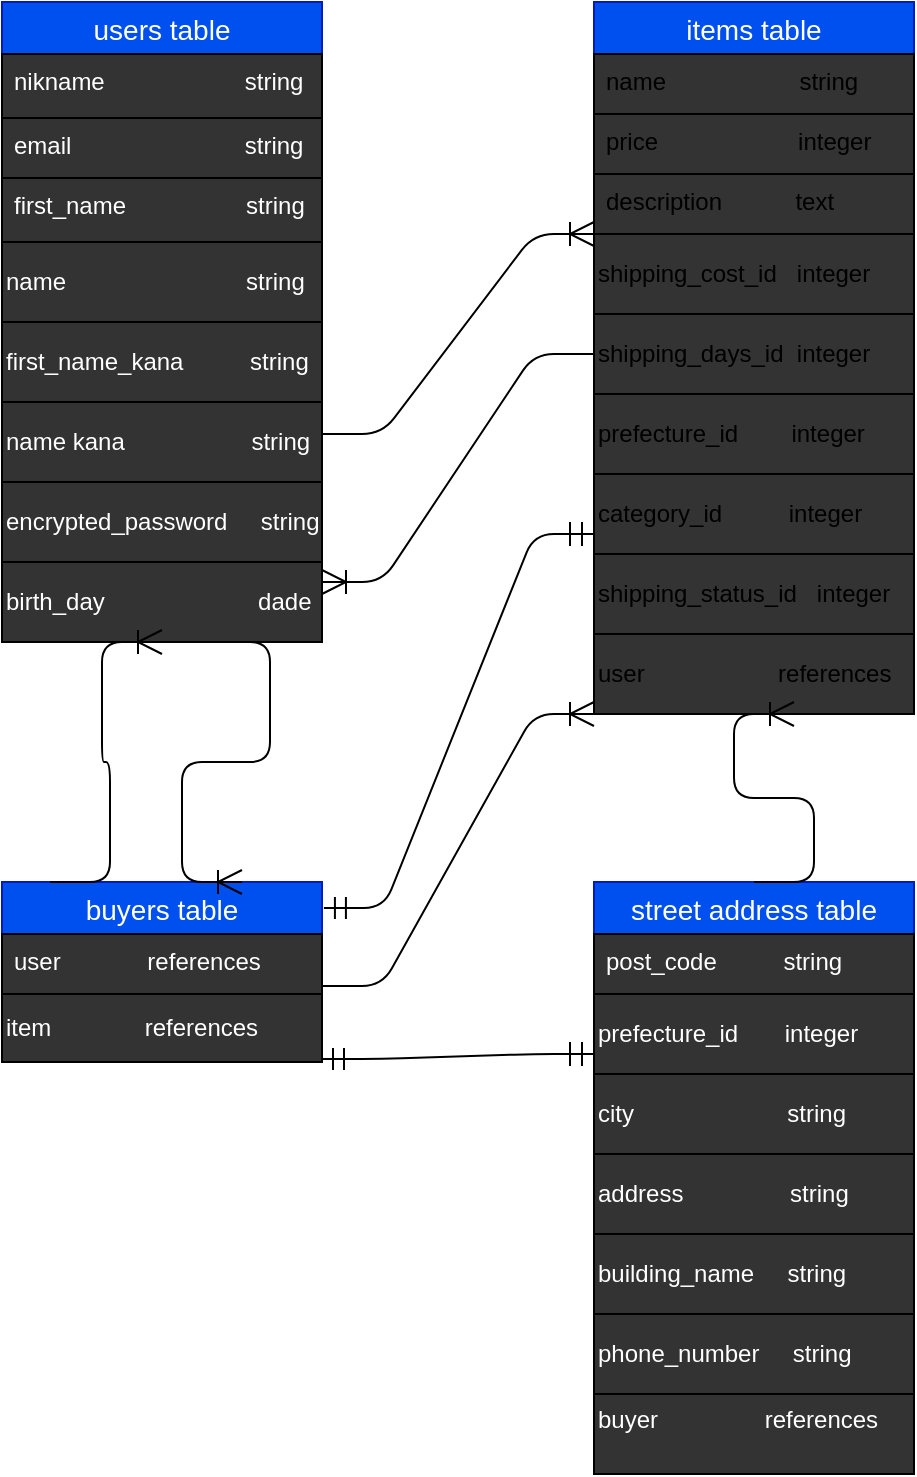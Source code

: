 <mxfile version="13.10.0" type="embed">
    <diagram id="zQeC6Tcfx2R3Oy5hY1i3" name="ページ1">
        <mxGraphModel dx="461" dy="580" grid="1" gridSize="12" guides="1" tooltips="1" connect="1" arrows="0" fold="1" page="0" pageScale="1" pageWidth="827" pageHeight="1169" math="0" shadow="0">
            <root>
                <mxCell id="0"/>
                <mxCell id="1" parent="0"/>
                <mxCell id="15" value="users table" style="swimlane;fontStyle=0;childLayout=stackLayout;horizontal=1;startSize=26;horizontalStack=0;resizeParent=1;resizeParentMax=0;resizeLast=0;collapsible=1;marginBottom=0;align=center;fontSize=14;fillColor=#0050ef;strokeColor=#001DBC;fontColor=#ffffff;" parent="1" vertex="1">
                    <mxGeometry x="40" y="40" width="160" height="122" as="geometry">
                        <mxRectangle x="40" y="40" width="90" height="26" as="alternateBounds"/>
                    </mxGeometry>
                </mxCell>
                <mxCell id="16" value="nikname                     string" style="text;spacingLeft=4;spacingRight=4;overflow=hidden;rotatable=0;points=[[0,0.5],[1,0.5]];portConstraint=eastwest;fontSize=12;whiteSpace=wrap;fillColor=#333333;strokeColor=#000000;fontColor=#FFFFFF;" parent="15" vertex="1">
                    <mxGeometry y="26" width="160" height="32" as="geometry"/>
                </mxCell>
                <mxCell id="17" value="email                          string" style="text;spacingLeft=4;spacingRight=4;overflow=hidden;rotatable=0;points=[[0,0.5],[1,0.5]];portConstraint=eastwest;fontSize=12;whiteSpace=wrap;fillColor=#333333;strokeColor=#000000;fontColor=#FFFFFF;" parent="15" vertex="1">
                    <mxGeometry y="58" width="160" height="30" as="geometry"/>
                </mxCell>
                <mxCell id="18" value="first_name                  string" style="text;spacingLeft=4;spacingRight=4;overflow=hidden;rotatable=0;points=[[0,0.5],[1,0.5]];portConstraint=eastwest;fontSize=12;whiteSpace=wrap;labelBackgroundColor=none;fillColor=#333333;strokeColor=#000000;fontColor=#FFFFFF;" parent="15" vertex="1">
                    <mxGeometry y="88" width="160" height="34" as="geometry"/>
                </mxCell>
                <mxCell id="44" value="name                           string" style="align=left;labelBackgroundColor=none;whiteSpace=wrap;fillColor=#333333;strokeColor=#000000;fontColor=#FFFFFF;" parent="1" vertex="1">
                    <mxGeometry x="40" y="160" width="160" height="40" as="geometry"/>
                </mxCell>
                <mxCell id="48" value="first_name_kana          string" style="whiteSpace=wrap;align=left;fillColor=#333333;strokeColor=#000000;fontColor=#FFFFFF;" parent="1" vertex="1">
                    <mxGeometry x="40" y="200" width="160" height="40" as="geometry"/>
                </mxCell>
                <mxCell id="49" value="name kana                   string" style="whiteSpace=wrap;align=left;fillColor=#333333;strokeColor=#000000;fontColor=#FFFFFF;" parent="1" vertex="1">
                    <mxGeometry x="40" y="240" width="160" height="40" as="geometry"/>
                </mxCell>
                <mxCell id="51" value="encrypted_password     string" style="whiteSpace=wrap;align=left;fillColor=#333333;strokeColor=#000000;fontColor=#FFFFFF;" parent="1" vertex="1">
                    <mxGeometry x="40" y="280" width="160" height="40" as="geometry"/>
                </mxCell>
                <mxCell id="52" value="birth_day                       dade" style="whiteSpace=wrap;align=left;fillColor=#333333;strokeColor=#000000;fontColor=#FFFFFF;" parent="1" vertex="1">
                    <mxGeometry x="40" y="320" width="160" height="40" as="geometry"/>
                </mxCell>
                <mxCell id="59" value="street address table" style="swimlane;fontStyle=0;childLayout=stackLayout;horizontal=1;startSize=26;horizontalStack=0;resizeParent=1;resizeParentMax=0;resizeLast=0;collapsible=1;marginBottom=0;align=center;fontSize=14;fillColor=#0050ef;strokeColor=#001DBC;fontColor=#ffffff;" parent="1" vertex="1">
                    <mxGeometry x="336" y="480" width="160" height="56" as="geometry"/>
                </mxCell>
                <mxCell id="60" value="post_code          string" style="text;spacingLeft=4;spacingRight=4;overflow=hidden;rotatable=0;points=[[0,0.5],[1,0.5]];portConstraint=eastwest;fontSize=12;fillColor=#333333;strokeColor=#000000;fontColor=#FFFFFF;" parent="59" vertex="1">
                    <mxGeometry y="26" width="160" height="30" as="geometry"/>
                </mxCell>
                <mxCell id="65" value="prefecture_id       integer" style="whiteSpace=wrap;align=left;gradientColor=none;fillColor=#333333;strokeColor=#000000;fontColor=#FFFFFF;" parent="1" vertex="1">
                    <mxGeometry x="336" y="536" width="160" height="40" as="geometry"/>
                </mxCell>
                <mxCell id="66" value="city                       string" style="whiteSpace=wrap;align=left;gradientColor=none;fillColor=#333333;strokeColor=#000000;fontColor=#FFFFFF;" parent="1" vertex="1">
                    <mxGeometry x="336" y="576" width="160" height="40" as="geometry"/>
                </mxCell>
                <mxCell id="67" value="address                string" style="whiteSpace=wrap;align=left;gradientColor=none;fillColor=#333333;strokeColor=#000000;fontColor=#FFFFFF;" parent="1" vertex="1">
                    <mxGeometry x="336" y="616" width="160" height="40" as="geometry"/>
                </mxCell>
                <mxCell id="68" value="building_name     string" style="whiteSpace=wrap;align=left;gradientColor=none;fillColor=#333333;strokeColor=#000000;fontColor=#FFFFFF;" parent="1" vertex="1">
                    <mxGeometry x="336" y="656" width="160" height="40" as="geometry"/>
                </mxCell>
                <mxCell id="69" value="phone_number     string" style="whiteSpace=wrap;align=left;gradientColor=none;fillColor=#333333;strokeColor=#000000;fontColor=#FFFFFF;" parent="1" vertex="1">
                    <mxGeometry x="336" y="696" width="160" height="40" as="geometry"/>
                </mxCell>
                <mxCell id="70" value="buyer                references&#10; " style="whiteSpace=wrap;align=left;gradientColor=none;fillColor=#333333;strokeColor=#000000;fontColor=#FFFFFF;" parent="1" vertex="1">
                    <mxGeometry x="336" y="736" width="160" height="40" as="geometry"/>
                </mxCell>
                <mxCell id="71" value="items table" style="swimlane;fontStyle=0;childLayout=stackLayout;horizontal=1;startSize=26;horizontalStack=0;resizeParent=1;resizeParentMax=0;resizeLast=0;collapsible=1;marginBottom=0;align=center;fontSize=14;fillColor=#0050ef;strokeColor=#001DBC;fontColor=#ffffff;" parent="1" vertex="1">
                    <mxGeometry x="336" y="40" width="160" height="116" as="geometry"/>
                </mxCell>
                <mxCell id="72" value="name                    string" style="text;spacingLeft=4;spacingRight=4;overflow=hidden;rotatable=0;points=[[0,0.5],[1,0.5]];portConstraint=eastwest;fontSize=12;fillColor=#333333;strokeColor=#000000;" parent="71" vertex="1">
                    <mxGeometry y="26" width="160" height="30" as="geometry"/>
                </mxCell>
                <mxCell id="73" value="price                     integer" style="text;spacingLeft=4;spacingRight=4;overflow=hidden;rotatable=0;points=[[0,0.5],[1,0.5]];portConstraint=eastwest;fontSize=12;fillColor=#333333;strokeColor=#000000;" parent="71" vertex="1">
                    <mxGeometry y="56" width="160" height="30" as="geometry"/>
                </mxCell>
                <mxCell id="74" value="description           text" style="text;spacingLeft=4;spacingRight=4;overflow=hidden;rotatable=0;points=[[0,0.5],[1,0.5]];portConstraint=eastwest;fontSize=12;fillColor=#333333;strokeColor=#000000;" parent="71" vertex="1">
                    <mxGeometry y="86" width="160" height="30" as="geometry"/>
                </mxCell>
                <mxCell id="77" value="shipping_cost_id   integer" style="whiteSpace=wrap;align=left;gradientColor=none;fillColor=#333333;strokeColor=#000000;" parent="1" vertex="1">
                    <mxGeometry x="336" y="156" width="160" height="40" as="geometry"/>
                </mxCell>
                <mxCell id="78" value="shipping_days_id  integer" style="whiteSpace=wrap;align=left;gradientColor=none;fillColor=#333333;strokeColor=#000000;" parent="1" vertex="1">
                    <mxGeometry x="336" y="196" width="160" height="40" as="geometry"/>
                </mxCell>
                <mxCell id="79" value="prefecture_id        integer" style="whiteSpace=wrap;align=left;gradientColor=none;fillColor=#333333;strokeColor=#000000;" parent="1" vertex="1">
                    <mxGeometry x="336" y="236" width="160" height="40" as="geometry"/>
                </mxCell>
                <mxCell id="80" value="category_id          integer" style="whiteSpace=wrap;align=left;gradientColor=none;fillColor=#333333;strokeColor=#000000;" parent="1" vertex="1">
                    <mxGeometry x="336" y="276" width="160" height="40" as="geometry"/>
                </mxCell>
                <mxCell id="81" value="shipping_status_id   integer" style="whiteSpace=wrap;align=left;gradientColor=none;fillColor=#333333;strokeColor=#000000;" parent="1" vertex="1">
                    <mxGeometry x="336" y="316" width="160" height="40" as="geometry"/>
                </mxCell>
                <mxCell id="108" value="buyers table" style="swimlane;fontStyle=0;childLayout=stackLayout;horizontal=1;startSize=26;horizontalStack=0;resizeParent=1;resizeParentMax=0;resizeLast=0;collapsible=1;marginBottom=0;align=center;fontSize=14;fillColor=#0050ef;strokeColor=#001DBC;fontColor=#ffffff;" vertex="1" parent="1">
                    <mxGeometry x="40" y="480" width="160" height="90" as="geometry"/>
                </mxCell>
                <mxCell id="109" value="user             references" style="text;spacingLeft=4;spacingRight=4;overflow=hidden;rotatable=0;points=[[0,0.5],[1,0.5]];portConstraint=eastwest;fontSize=12;fillColor=#333333;strokeColor=#000000;fontColor=#FFFFFF;" vertex="1" parent="108">
                    <mxGeometry y="26" width="160" height="30" as="geometry"/>
                </mxCell>
                <mxCell id="110" value="item              references" style="whiteSpace=wrap;align=left;gradientColor=none;fillColor=#333333;strokeColor=#000000;fontColor=#FFFFFF;" vertex="1" parent="108">
                    <mxGeometry y="56" width="160" height="34" as="geometry"/>
                </mxCell>
                <mxCell id="113" value="user                    references" style="whiteSpace=wrap;align=left;gradientColor=none;fillColor=#333333;strokeColor=#000000;" vertex="1" parent="1">
                    <mxGeometry x="336" y="356" width="160" height="40" as="geometry"/>
                </mxCell>
                <mxCell id="192" value="" style="edgeStyle=entityRelationEdgeStyle;fontSize=12;html=1;endArrow=ERoneToMany;entryX=0;entryY=0;entryDx=0;entryDy=0;fontColor=#0000CC;endSize=10;startSize=9;" edge="1" parent="1" target="77">
                    <mxGeometry width="100" height="100" relative="1" as="geometry">
                        <mxPoint x="200" y="256" as="sourcePoint"/>
                        <mxPoint x="300" y="156" as="targetPoint"/>
                    </mxGeometry>
                </mxCell>
                <mxCell id="196" value="" style="edgeStyle=entityRelationEdgeStyle;fontSize=12;html=1;endArrow=ERoneToMany;entryX=0.75;entryY=0;entryDx=0;entryDy=0;fontColor=#0000CC;endSize=10;startSize=9;" edge="1" parent="1" target="108">
                    <mxGeometry width="100" height="100" relative="1" as="geometry">
                        <mxPoint x="144" y="360" as="sourcePoint"/>
                        <mxPoint x="280.0" y="260" as="targetPoint"/>
                    </mxGeometry>
                </mxCell>
                <mxCell id="198" value="" style="edgeStyle=entityRelationEdgeStyle;fontSize=12;html=1;endArrow=ERmandOne;startArrow=ERmandOne;exitX=1.006;exitY=0.144;exitDx=0;exitDy=0;exitPerimeter=0;entryX=0;entryY=0.75;entryDx=0;entryDy=0;fontColor=#0000CC;endSize=10;startSize=9;" edge="1" parent="1" source="108" target="80">
                    <mxGeometry width="100" height="100" relative="1" as="geometry">
                        <mxPoint x="236" y="472" as="sourcePoint"/>
                        <mxPoint x="336" y="372" as="targetPoint"/>
                    </mxGeometry>
                </mxCell>
                <mxCell id="199" value="" style="edgeStyle=entityRelationEdgeStyle;fontSize=12;html=1;endArrow=ERmandOne;startArrow=ERmandOne;exitX=1.006;exitY=0.144;exitDx=0;exitDy=0;exitPerimeter=0;entryX=0;entryY=0.75;entryDx=0;entryDy=0;fontColor=#0000CC;endSize=10;startSize=9;" edge="1" parent="1" target="65">
                    <mxGeometry width="100" height="100" relative="1" as="geometry">
                        <mxPoint x="200.0" y="568.48" as="sourcePoint"/>
                        <mxPoint x="335.04" y="447.52" as="targetPoint"/>
                    </mxGeometry>
                </mxCell>
                <mxCell id="200" value="" style="edgeStyle=entityRelationEdgeStyle;fontSize=12;html=1;endArrow=ERoneToMany;entryX=0.5;entryY=1;entryDx=0;entryDy=0;fontColor=#0000CC;endSize=10;startSize=9;" edge="1" parent="1" target="52">
                    <mxGeometry width="100" height="100" relative="1" as="geometry">
                        <mxPoint x="64" y="480" as="sourcePoint"/>
                        <mxPoint x="200.0" y="380" as="targetPoint"/>
                    </mxGeometry>
                </mxCell>
                <mxCell id="201" value="" style="edgeStyle=entityRelationEdgeStyle;fontSize=12;html=1;endArrow=ERoneToMany;entryX=0;entryY=1;entryDx=0;entryDy=0;fontColor=#0000CC;endSize=10;startSize=9;" edge="1" parent="1" target="113">
                    <mxGeometry width="100" height="100" relative="1" as="geometry">
                        <mxPoint x="200" y="532" as="sourcePoint"/>
                        <mxPoint x="336.0" y="432" as="targetPoint"/>
                    </mxGeometry>
                </mxCell>
                <mxCell id="197" value="" style="edgeStyle=entityRelationEdgeStyle;fontSize=12;html=1;endArrow=ERoneToMany;entryX=1;entryY=0.25;entryDx=0;entryDy=0;exitX=0;exitY=0.5;exitDx=0;exitDy=0;fontColor=#0000CC;endSize=10;startSize=9;" edge="1" parent="1" source="78" target="52">
                    <mxGeometry width="100" height="100" relative="1" as="geometry">
                        <mxPoint x="336" y="244" as="sourcePoint"/>
                        <mxPoint x="472.0" y="144" as="targetPoint"/>
                    </mxGeometry>
                </mxCell>
                <mxCell id="202" value="" style="edgeStyle=entityRelationEdgeStyle;fontSize=12;html=1;endArrow=ERoneToMany;exitX=0.5;exitY=0;exitDx=0;exitDy=0;fontColor=#0000CC;endSize=10;startSize=9;" edge="1" parent="1" source="59">
                    <mxGeometry width="100" height="100" relative="1" as="geometry">
                        <mxPoint x="300" y="536" as="sourcePoint"/>
                        <mxPoint x="436" y="396" as="targetPoint"/>
                    </mxGeometry>
                </mxCell>
            </root>
        </mxGraphModel>
    </diagram>
</mxfile>